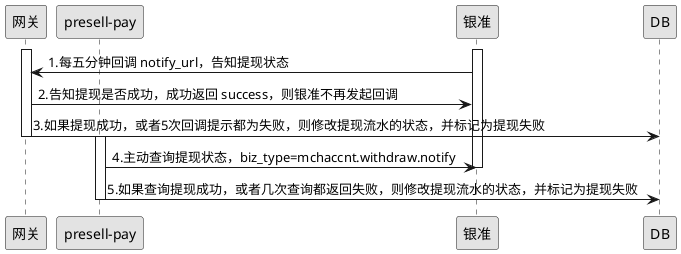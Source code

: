 @startuml
skinparam monochrome true
participant "网关" as A
participant "presell-pay" as B
participant "银准" as C
participant "DB" as D
activate A
activate C
C -> A: 1.每五分钟回调 notify_url，告知提现状态
A -> C: 2.告知提现是否成功，成功返回 success，则银准不再发起回调
A -> D: 3.如果提现成功，或者5次回调提示都为失败，则修改提现流水的状态，并标记为提现失败
deactivate A

activate B
B -> C: 4.主动查询提现状态，biz_type=mchaccnt.withdraw.notify
deactivate C
B -> D: 5.如果查询提现成功，或者几次查询都返回失败，则修改提现流水的状态，并标记为提现失败
deactivate B

@enduml
